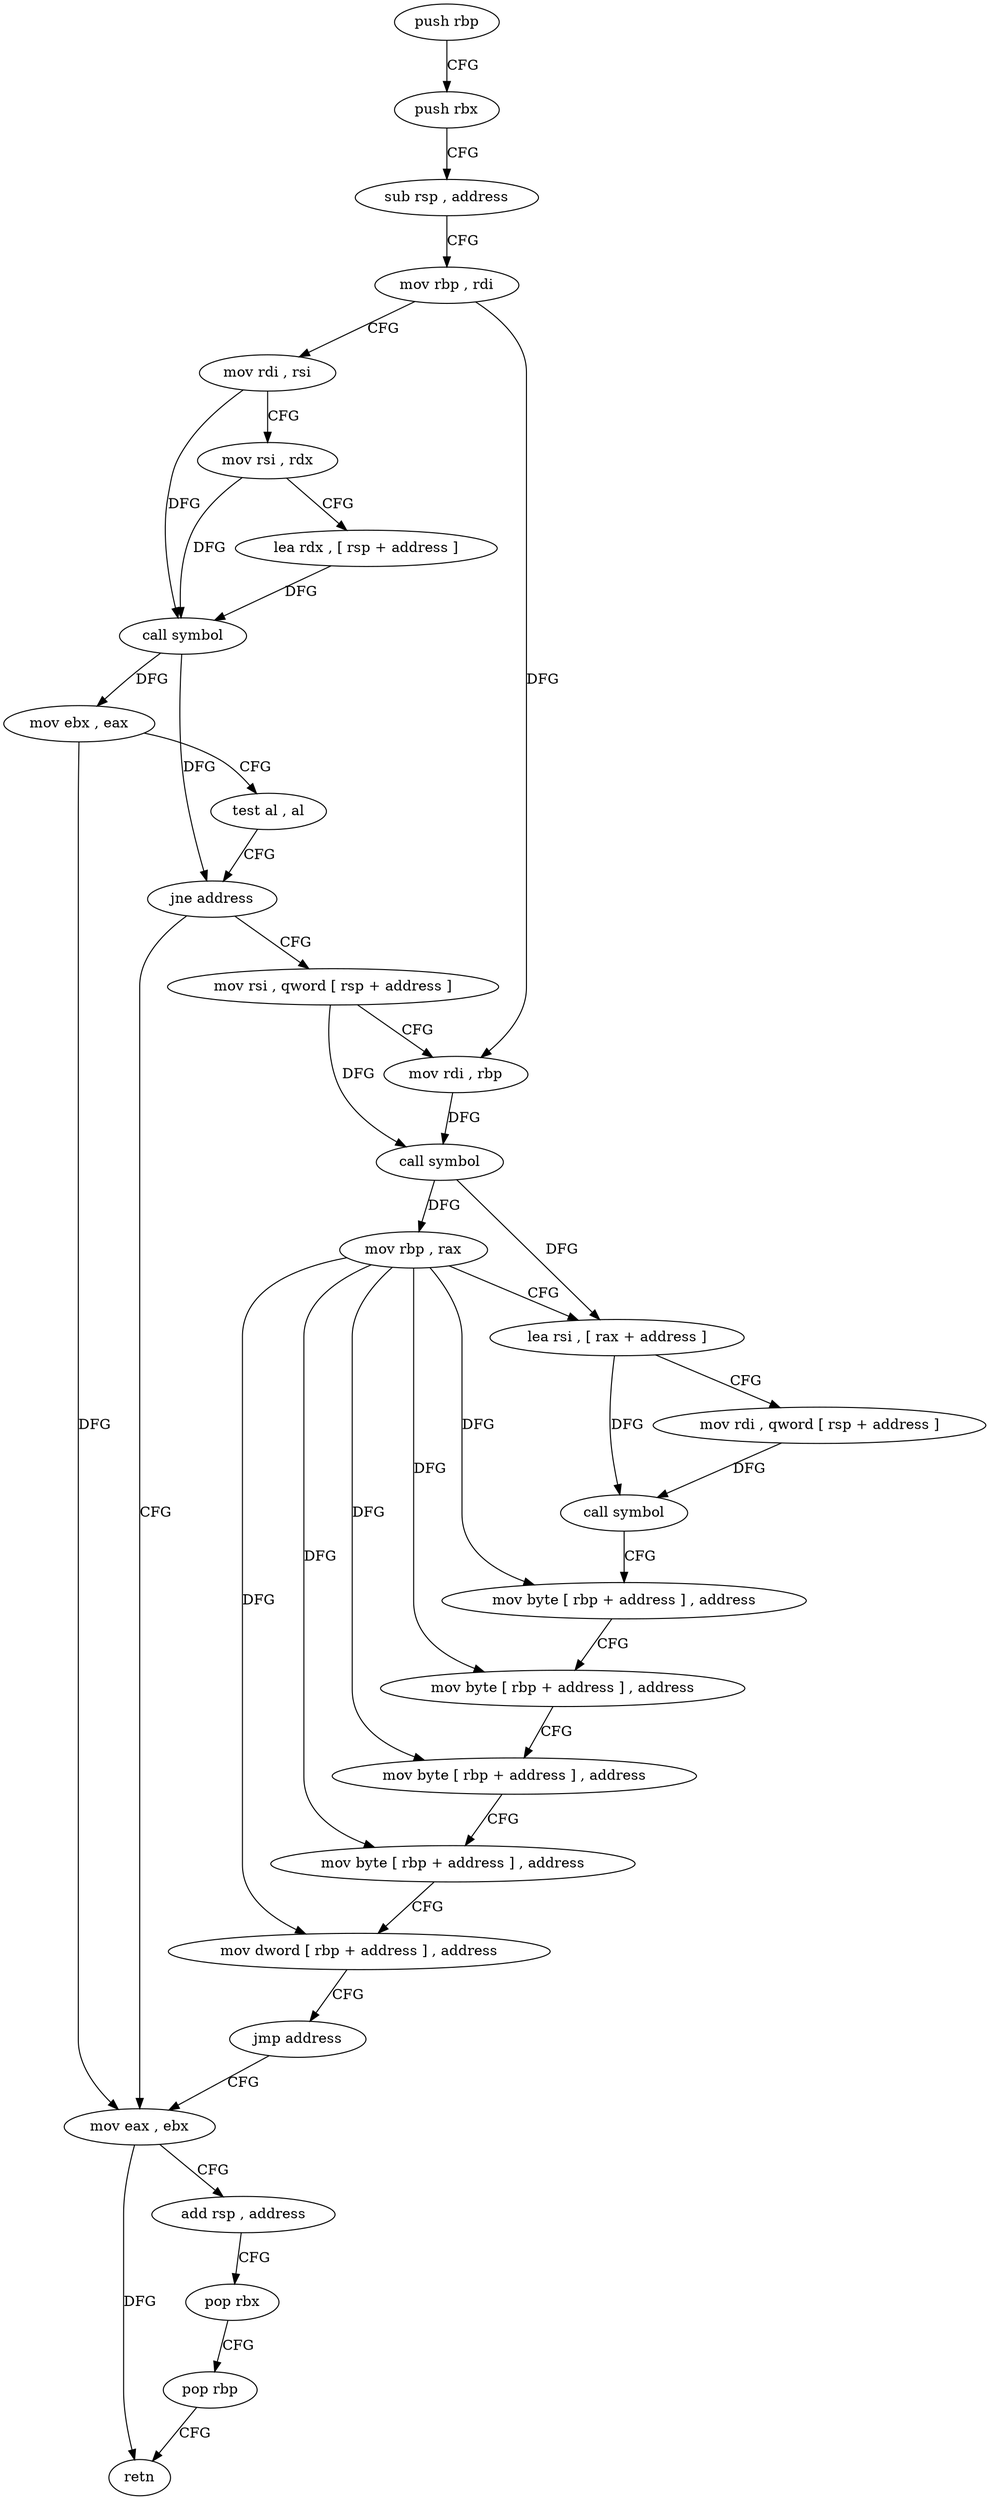 digraph "func" {
"4248422" [label = "push rbp" ]
"4248423" [label = "push rbx" ]
"4248424" [label = "sub rsp , address" ]
"4248428" [label = "mov rbp , rdi" ]
"4248431" [label = "mov rdi , rsi" ]
"4248434" [label = "mov rsi , rdx" ]
"4248437" [label = "lea rdx , [ rsp + address ]" ]
"4248442" [label = "call symbol" ]
"4248447" [label = "mov ebx , eax" ]
"4248449" [label = "test al , al" ]
"4248451" [label = "jne address" ]
"4248462" [label = "mov rsi , qword [ rsp + address ]" ]
"4248453" [label = "mov eax , ebx" ]
"4248467" [label = "mov rdi , rbp" ]
"4248470" [label = "call symbol" ]
"4248475" [label = "mov rbp , rax" ]
"4248478" [label = "lea rsi , [ rax + address ]" ]
"4248482" [label = "mov rdi , qword [ rsp + address ]" ]
"4248487" [label = "call symbol" ]
"4248492" [label = "mov byte [ rbp + address ] , address" ]
"4248496" [label = "mov byte [ rbp + address ] , address" ]
"4248500" [label = "mov byte [ rbp + address ] , address" ]
"4248504" [label = "mov byte [ rbp + address ] , address" ]
"4248508" [label = "mov dword [ rbp + address ] , address" ]
"4248515" [label = "jmp address" ]
"4248455" [label = "add rsp , address" ]
"4248459" [label = "pop rbx" ]
"4248460" [label = "pop rbp" ]
"4248461" [label = "retn" ]
"4248422" -> "4248423" [ label = "CFG" ]
"4248423" -> "4248424" [ label = "CFG" ]
"4248424" -> "4248428" [ label = "CFG" ]
"4248428" -> "4248431" [ label = "CFG" ]
"4248428" -> "4248467" [ label = "DFG" ]
"4248431" -> "4248434" [ label = "CFG" ]
"4248431" -> "4248442" [ label = "DFG" ]
"4248434" -> "4248437" [ label = "CFG" ]
"4248434" -> "4248442" [ label = "DFG" ]
"4248437" -> "4248442" [ label = "DFG" ]
"4248442" -> "4248447" [ label = "DFG" ]
"4248442" -> "4248451" [ label = "DFG" ]
"4248447" -> "4248449" [ label = "CFG" ]
"4248447" -> "4248453" [ label = "DFG" ]
"4248449" -> "4248451" [ label = "CFG" ]
"4248451" -> "4248462" [ label = "CFG" ]
"4248451" -> "4248453" [ label = "CFG" ]
"4248462" -> "4248467" [ label = "CFG" ]
"4248462" -> "4248470" [ label = "DFG" ]
"4248453" -> "4248455" [ label = "CFG" ]
"4248453" -> "4248461" [ label = "DFG" ]
"4248467" -> "4248470" [ label = "DFG" ]
"4248470" -> "4248475" [ label = "DFG" ]
"4248470" -> "4248478" [ label = "DFG" ]
"4248475" -> "4248478" [ label = "CFG" ]
"4248475" -> "4248492" [ label = "DFG" ]
"4248475" -> "4248496" [ label = "DFG" ]
"4248475" -> "4248500" [ label = "DFG" ]
"4248475" -> "4248504" [ label = "DFG" ]
"4248475" -> "4248508" [ label = "DFG" ]
"4248478" -> "4248482" [ label = "CFG" ]
"4248478" -> "4248487" [ label = "DFG" ]
"4248482" -> "4248487" [ label = "DFG" ]
"4248487" -> "4248492" [ label = "CFG" ]
"4248492" -> "4248496" [ label = "CFG" ]
"4248496" -> "4248500" [ label = "CFG" ]
"4248500" -> "4248504" [ label = "CFG" ]
"4248504" -> "4248508" [ label = "CFG" ]
"4248508" -> "4248515" [ label = "CFG" ]
"4248515" -> "4248453" [ label = "CFG" ]
"4248455" -> "4248459" [ label = "CFG" ]
"4248459" -> "4248460" [ label = "CFG" ]
"4248460" -> "4248461" [ label = "CFG" ]
}
